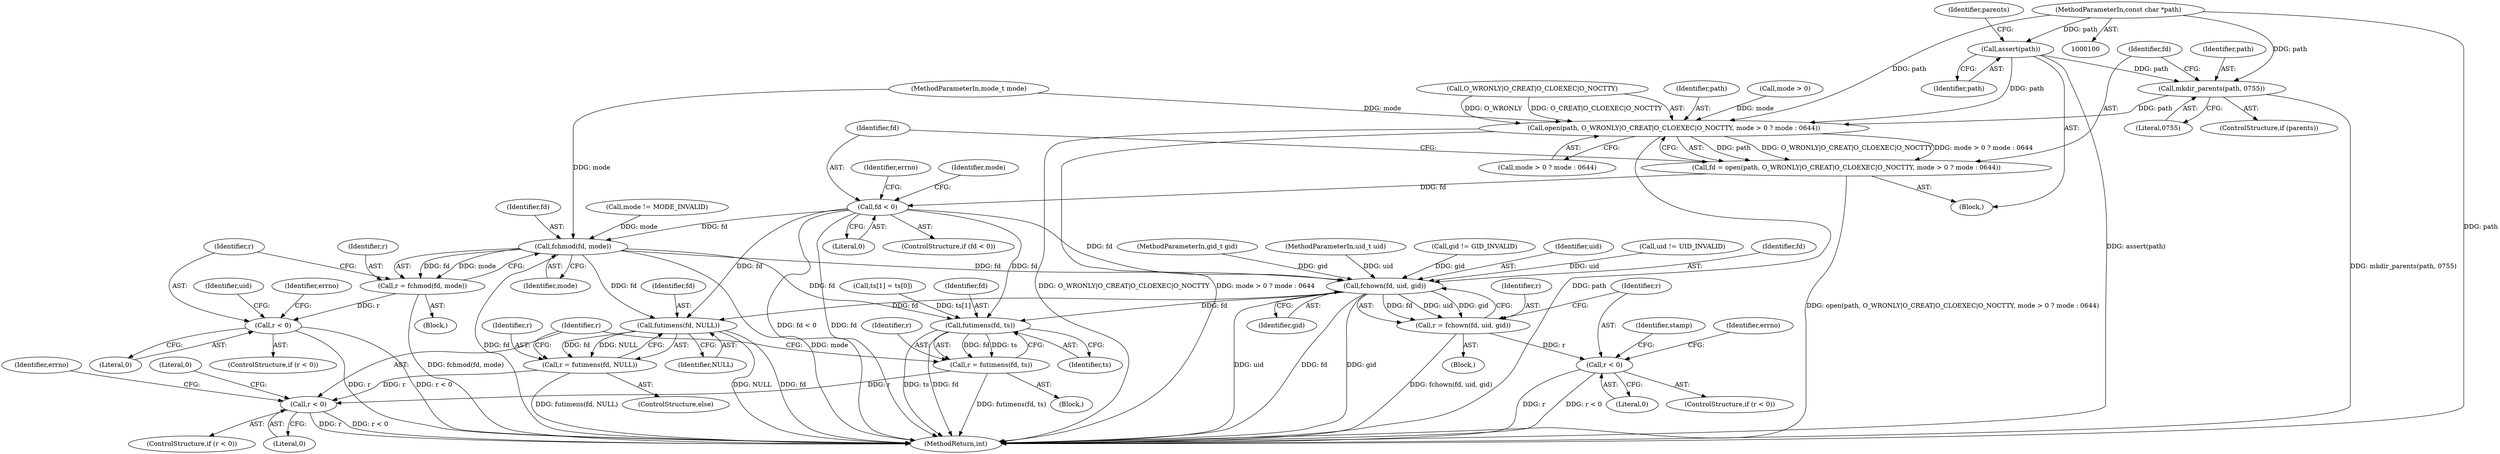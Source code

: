 digraph "1_systemd_06eeacb6fe029804f296b065b3ce91e796e1cd0e@API" {
"1000110" [label="(Call,assert(path))"];
"1000101" [label="(MethodParameterIn,const char *path)"];
"1000114" [label="(Call,mkdir_parents(path, 0755))"];
"1000119" [label="(Call,open(path, O_WRONLY|O_CREAT|O_CLOEXEC|O_NOCTTY, mode > 0 ? mode : 0644))"];
"1000117" [label="(Call,fd = open(path, O_WRONLY|O_CREAT|O_CLOEXEC|O_NOCTTY, mode > 0 ? mode : 0644))"];
"1000135" [label="(Call,fd < 0)"];
"1000148" [label="(Call,fchmod(fd, mode))"];
"1000146" [label="(Call,r = fchmod(fd, mode))"];
"1000152" [label="(Call,r < 0)"];
"1000169" [label="(Call,fchown(fd, uid, gid))"];
"1000167" [label="(Call,r = fchown(fd, uid, gid))"];
"1000174" [label="(Call,r < 0)"];
"1000201" [label="(Call,futimens(fd, ts))"];
"1000199" [label="(Call,r = futimens(fd, ts))"];
"1000211" [label="(Call,r < 0)"];
"1000207" [label="(Call,futimens(fd, NULL))"];
"1000205" [label="(Call,r = futimens(fd, NULL))"];
"1000110" [label="(Call,assert(path))"];
"1000208" [label="(Identifier,fd)"];
"1000111" [label="(Identifier,path)"];
"1000176" [label="(Literal,0)"];
"1000112" [label="(ControlStructure,if (parents))"];
"1000153" [label="(Identifier,r)"];
"1000151" [label="(ControlStructure,if (r < 0))"];
"1000148" [label="(Call,fchmod(fd, mode))"];
"1000114" [label="(Call,mkdir_parents(path, 0755))"];
"1000163" [label="(Call,gid != GID_INVALID)"];
"1000146" [label="(Call,r = fchmod(fd, mode))"];
"1000150" [label="(Identifier,mode)"];
"1000192" [label="(Call,ts[1] = ts[0])"];
"1000116" [label="(Literal,0755)"];
"1000117" [label="(Call,fd = open(path, O_WRONLY|O_CREAT|O_CLOEXEC|O_NOCTTY, mode > 0 ? mode : 0644))"];
"1000169" [label="(Call,fchown(fd, uid, gid))"];
"1000121" [label="(Call,O_WRONLY|O_CREAT|O_CLOEXEC|O_NOCTTY)"];
"1000166" [label="(Block,)"];
"1000171" [label="(Identifier,uid)"];
"1000154" [label="(Literal,0)"];
"1000213" [label="(Literal,0)"];
"1000140" [label="(Identifier,errno)"];
"1000137" [label="(Literal,0)"];
"1000149" [label="(Identifier,fd)"];
"1000207" [label="(Call,futimens(fd, NULL))"];
"1000212" [label="(Identifier,r)"];
"1000210" [label="(ControlStructure,if (r < 0))"];
"1000120" [label="(Identifier,path)"];
"1000173" [label="(ControlStructure,if (r < 0))"];
"1000115" [label="(Identifier,path)"];
"1000160" [label="(Call,uid != UID_INVALID)"];
"1000172" [label="(Identifier,gid)"];
"1000218" [label="(Literal,0)"];
"1000157" [label="(Identifier,errno)"];
"1000179" [label="(Identifier,errno)"];
"1000203" [label="(Identifier,ts)"];
"1000201" [label="(Call,futimens(fd, ts))"];
"1000161" [label="(Identifier,uid)"];
"1000216" [label="(Identifier,errno)"];
"1000128" [label="(Call,mode > 0 ? mode : 0644)"];
"1000182" [label="(Identifier,stamp)"];
"1000107" [label="(Block,)"];
"1000145" [label="(Block,)"];
"1000170" [label="(Identifier,fd)"];
"1000205" [label="(Call,r = futimens(fd, NULL))"];
"1000129" [label="(Call,mode > 0)"];
"1000219" [label="(MethodReturn,int)"];
"1000119" [label="(Call,open(path, O_WRONLY|O_CREAT|O_CLOEXEC|O_NOCTTY, mode > 0 ? mode : 0644))"];
"1000206" [label="(Identifier,r)"];
"1000101" [label="(MethodParameterIn,const char *path)"];
"1000167" [label="(Call,r = fchown(fd, uid, gid))"];
"1000174" [label="(Call,r < 0)"];
"1000175" [label="(Identifier,r)"];
"1000136" [label="(Identifier,fd)"];
"1000152" [label="(Call,r < 0)"];
"1000106" [label="(MethodParameterIn,mode_t mode)"];
"1000105" [label="(MethodParameterIn,gid_t gid)"];
"1000202" [label="(Identifier,fd)"];
"1000147" [label="(Identifier,r)"];
"1000200" [label="(Identifier,r)"];
"1000211" [label="(Call,r < 0)"];
"1000209" [label="(Identifier,NULL)"];
"1000142" [label="(Call,mode != MODE_INVALID)"];
"1000184" [label="(Block,)"];
"1000104" [label="(MethodParameterIn,uid_t uid)"];
"1000118" [label="(Identifier,fd)"];
"1000168" [label="(Identifier,r)"];
"1000199" [label="(Call,r = futimens(fd, ts))"];
"1000204" [label="(ControlStructure,else)"];
"1000113" [label="(Identifier,parents)"];
"1000135" [label="(Call,fd < 0)"];
"1000134" [label="(ControlStructure,if (fd < 0))"];
"1000143" [label="(Identifier,mode)"];
"1000110" -> "1000107"  [label="AST: "];
"1000110" -> "1000111"  [label="CFG: "];
"1000111" -> "1000110"  [label="AST: "];
"1000113" -> "1000110"  [label="CFG: "];
"1000110" -> "1000219"  [label="DDG: assert(path)"];
"1000101" -> "1000110"  [label="DDG: path"];
"1000110" -> "1000114"  [label="DDG: path"];
"1000110" -> "1000119"  [label="DDG: path"];
"1000101" -> "1000100"  [label="AST: "];
"1000101" -> "1000219"  [label="DDG: path"];
"1000101" -> "1000114"  [label="DDG: path"];
"1000101" -> "1000119"  [label="DDG: path"];
"1000114" -> "1000112"  [label="AST: "];
"1000114" -> "1000116"  [label="CFG: "];
"1000115" -> "1000114"  [label="AST: "];
"1000116" -> "1000114"  [label="AST: "];
"1000118" -> "1000114"  [label="CFG: "];
"1000114" -> "1000219"  [label="DDG: mkdir_parents(path, 0755)"];
"1000114" -> "1000119"  [label="DDG: path"];
"1000119" -> "1000117"  [label="AST: "];
"1000119" -> "1000128"  [label="CFG: "];
"1000120" -> "1000119"  [label="AST: "];
"1000121" -> "1000119"  [label="AST: "];
"1000128" -> "1000119"  [label="AST: "];
"1000117" -> "1000119"  [label="CFG: "];
"1000119" -> "1000219"  [label="DDG: O_WRONLY|O_CREAT|O_CLOEXEC|O_NOCTTY"];
"1000119" -> "1000219"  [label="DDG: path"];
"1000119" -> "1000219"  [label="DDG: mode > 0 ? mode : 0644"];
"1000119" -> "1000117"  [label="DDG: path"];
"1000119" -> "1000117"  [label="DDG: O_WRONLY|O_CREAT|O_CLOEXEC|O_NOCTTY"];
"1000119" -> "1000117"  [label="DDG: mode > 0 ? mode : 0644"];
"1000121" -> "1000119"  [label="DDG: O_WRONLY"];
"1000121" -> "1000119"  [label="DDG: O_CREAT|O_CLOEXEC|O_NOCTTY"];
"1000129" -> "1000119"  [label="DDG: mode"];
"1000106" -> "1000119"  [label="DDG: mode"];
"1000117" -> "1000107"  [label="AST: "];
"1000118" -> "1000117"  [label="AST: "];
"1000136" -> "1000117"  [label="CFG: "];
"1000117" -> "1000219"  [label="DDG: open(path, O_WRONLY|O_CREAT|O_CLOEXEC|O_NOCTTY, mode > 0 ? mode : 0644)"];
"1000117" -> "1000135"  [label="DDG: fd"];
"1000135" -> "1000134"  [label="AST: "];
"1000135" -> "1000137"  [label="CFG: "];
"1000136" -> "1000135"  [label="AST: "];
"1000137" -> "1000135"  [label="AST: "];
"1000140" -> "1000135"  [label="CFG: "];
"1000143" -> "1000135"  [label="CFG: "];
"1000135" -> "1000219"  [label="DDG: fd < 0"];
"1000135" -> "1000219"  [label="DDG: fd"];
"1000135" -> "1000148"  [label="DDG: fd"];
"1000135" -> "1000169"  [label="DDG: fd"];
"1000135" -> "1000201"  [label="DDG: fd"];
"1000135" -> "1000207"  [label="DDG: fd"];
"1000148" -> "1000146"  [label="AST: "];
"1000148" -> "1000150"  [label="CFG: "];
"1000149" -> "1000148"  [label="AST: "];
"1000150" -> "1000148"  [label="AST: "];
"1000146" -> "1000148"  [label="CFG: "];
"1000148" -> "1000219"  [label="DDG: fd"];
"1000148" -> "1000219"  [label="DDG: mode"];
"1000148" -> "1000146"  [label="DDG: fd"];
"1000148" -> "1000146"  [label="DDG: mode"];
"1000142" -> "1000148"  [label="DDG: mode"];
"1000106" -> "1000148"  [label="DDG: mode"];
"1000148" -> "1000169"  [label="DDG: fd"];
"1000148" -> "1000201"  [label="DDG: fd"];
"1000148" -> "1000207"  [label="DDG: fd"];
"1000146" -> "1000145"  [label="AST: "];
"1000147" -> "1000146"  [label="AST: "];
"1000153" -> "1000146"  [label="CFG: "];
"1000146" -> "1000219"  [label="DDG: fchmod(fd, mode)"];
"1000146" -> "1000152"  [label="DDG: r"];
"1000152" -> "1000151"  [label="AST: "];
"1000152" -> "1000154"  [label="CFG: "];
"1000153" -> "1000152"  [label="AST: "];
"1000154" -> "1000152"  [label="AST: "];
"1000157" -> "1000152"  [label="CFG: "];
"1000161" -> "1000152"  [label="CFG: "];
"1000152" -> "1000219"  [label="DDG: r < 0"];
"1000152" -> "1000219"  [label="DDG: r"];
"1000169" -> "1000167"  [label="AST: "];
"1000169" -> "1000172"  [label="CFG: "];
"1000170" -> "1000169"  [label="AST: "];
"1000171" -> "1000169"  [label="AST: "];
"1000172" -> "1000169"  [label="AST: "];
"1000167" -> "1000169"  [label="CFG: "];
"1000169" -> "1000219"  [label="DDG: gid"];
"1000169" -> "1000219"  [label="DDG: uid"];
"1000169" -> "1000219"  [label="DDG: fd"];
"1000169" -> "1000167"  [label="DDG: fd"];
"1000169" -> "1000167"  [label="DDG: uid"];
"1000169" -> "1000167"  [label="DDG: gid"];
"1000160" -> "1000169"  [label="DDG: uid"];
"1000104" -> "1000169"  [label="DDG: uid"];
"1000163" -> "1000169"  [label="DDG: gid"];
"1000105" -> "1000169"  [label="DDG: gid"];
"1000169" -> "1000201"  [label="DDG: fd"];
"1000169" -> "1000207"  [label="DDG: fd"];
"1000167" -> "1000166"  [label="AST: "];
"1000168" -> "1000167"  [label="AST: "];
"1000175" -> "1000167"  [label="CFG: "];
"1000167" -> "1000219"  [label="DDG: fchown(fd, uid, gid)"];
"1000167" -> "1000174"  [label="DDG: r"];
"1000174" -> "1000173"  [label="AST: "];
"1000174" -> "1000176"  [label="CFG: "];
"1000175" -> "1000174"  [label="AST: "];
"1000176" -> "1000174"  [label="AST: "];
"1000179" -> "1000174"  [label="CFG: "];
"1000182" -> "1000174"  [label="CFG: "];
"1000174" -> "1000219"  [label="DDG: r < 0"];
"1000174" -> "1000219"  [label="DDG: r"];
"1000201" -> "1000199"  [label="AST: "];
"1000201" -> "1000203"  [label="CFG: "];
"1000202" -> "1000201"  [label="AST: "];
"1000203" -> "1000201"  [label="AST: "];
"1000199" -> "1000201"  [label="CFG: "];
"1000201" -> "1000219"  [label="DDG: ts"];
"1000201" -> "1000219"  [label="DDG: fd"];
"1000201" -> "1000199"  [label="DDG: fd"];
"1000201" -> "1000199"  [label="DDG: ts"];
"1000192" -> "1000201"  [label="DDG: ts[1]"];
"1000199" -> "1000184"  [label="AST: "];
"1000200" -> "1000199"  [label="AST: "];
"1000212" -> "1000199"  [label="CFG: "];
"1000199" -> "1000219"  [label="DDG: futimens(fd, ts)"];
"1000199" -> "1000211"  [label="DDG: r"];
"1000211" -> "1000210"  [label="AST: "];
"1000211" -> "1000213"  [label="CFG: "];
"1000212" -> "1000211"  [label="AST: "];
"1000213" -> "1000211"  [label="AST: "];
"1000216" -> "1000211"  [label="CFG: "];
"1000218" -> "1000211"  [label="CFG: "];
"1000211" -> "1000219"  [label="DDG: r"];
"1000211" -> "1000219"  [label="DDG: r < 0"];
"1000205" -> "1000211"  [label="DDG: r"];
"1000207" -> "1000205"  [label="AST: "];
"1000207" -> "1000209"  [label="CFG: "];
"1000208" -> "1000207"  [label="AST: "];
"1000209" -> "1000207"  [label="AST: "];
"1000205" -> "1000207"  [label="CFG: "];
"1000207" -> "1000219"  [label="DDG: NULL"];
"1000207" -> "1000219"  [label="DDG: fd"];
"1000207" -> "1000205"  [label="DDG: fd"];
"1000207" -> "1000205"  [label="DDG: NULL"];
"1000205" -> "1000204"  [label="AST: "];
"1000206" -> "1000205"  [label="AST: "];
"1000212" -> "1000205"  [label="CFG: "];
"1000205" -> "1000219"  [label="DDG: futimens(fd, NULL)"];
}
